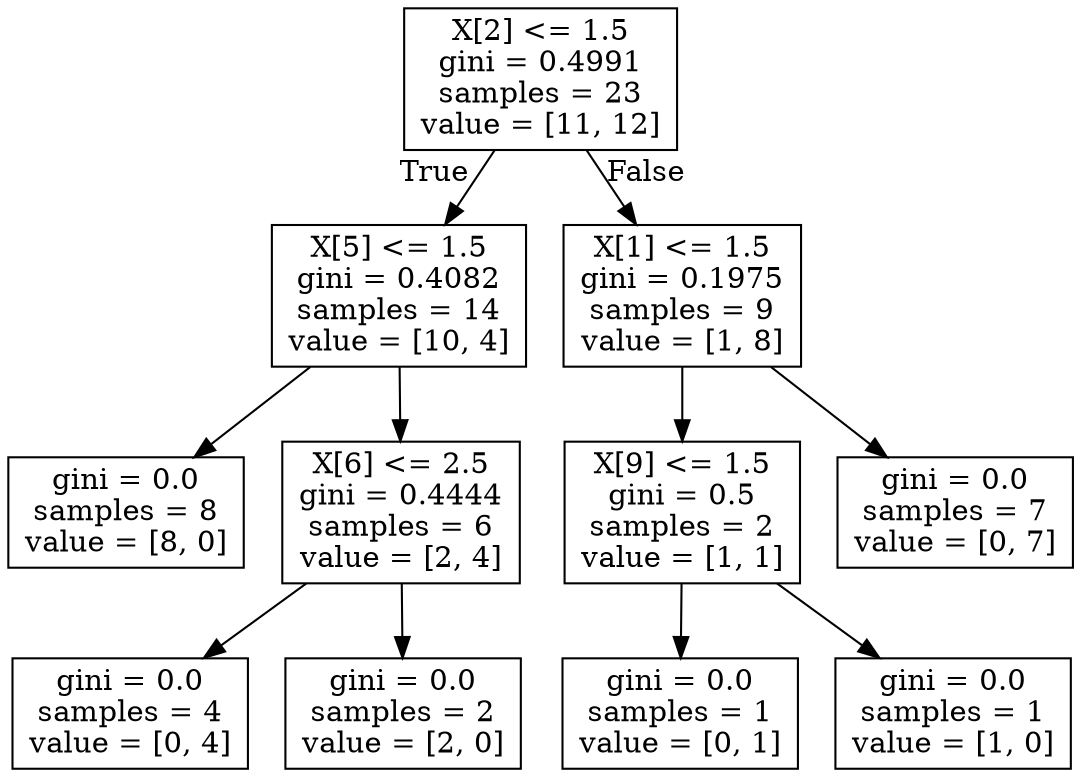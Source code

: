 digraph Tree {
node [shape=box] ;
0 [label="X[2] <= 1.5\ngini = 0.4991\nsamples = 23\nvalue = [11, 12]"] ;
1 [label="X[5] <= 1.5\ngini = 0.4082\nsamples = 14\nvalue = [10, 4]"] ;
0 -> 1 [labeldistance=2.5, labelangle=45, headlabel="True"] ;
2 [label="gini = 0.0\nsamples = 8\nvalue = [8, 0]"] ;
1 -> 2 ;
3 [label="X[6] <= 2.5\ngini = 0.4444\nsamples = 6\nvalue = [2, 4]"] ;
1 -> 3 ;
4 [label="gini = 0.0\nsamples = 4\nvalue = [0, 4]"] ;
3 -> 4 ;
5 [label="gini = 0.0\nsamples = 2\nvalue = [2, 0]"] ;
3 -> 5 ;
6 [label="X[1] <= 1.5\ngini = 0.1975\nsamples = 9\nvalue = [1, 8]"] ;
0 -> 6 [labeldistance=2.5, labelangle=-45, headlabel="False"] ;
7 [label="X[9] <= 1.5\ngini = 0.5\nsamples = 2\nvalue = [1, 1]"] ;
6 -> 7 ;
8 [label="gini = 0.0\nsamples = 1\nvalue = [0, 1]"] ;
7 -> 8 ;
9 [label="gini = 0.0\nsamples = 1\nvalue = [1, 0]"] ;
7 -> 9 ;
10 [label="gini = 0.0\nsamples = 7\nvalue = [0, 7]"] ;
6 -> 10 ;
}